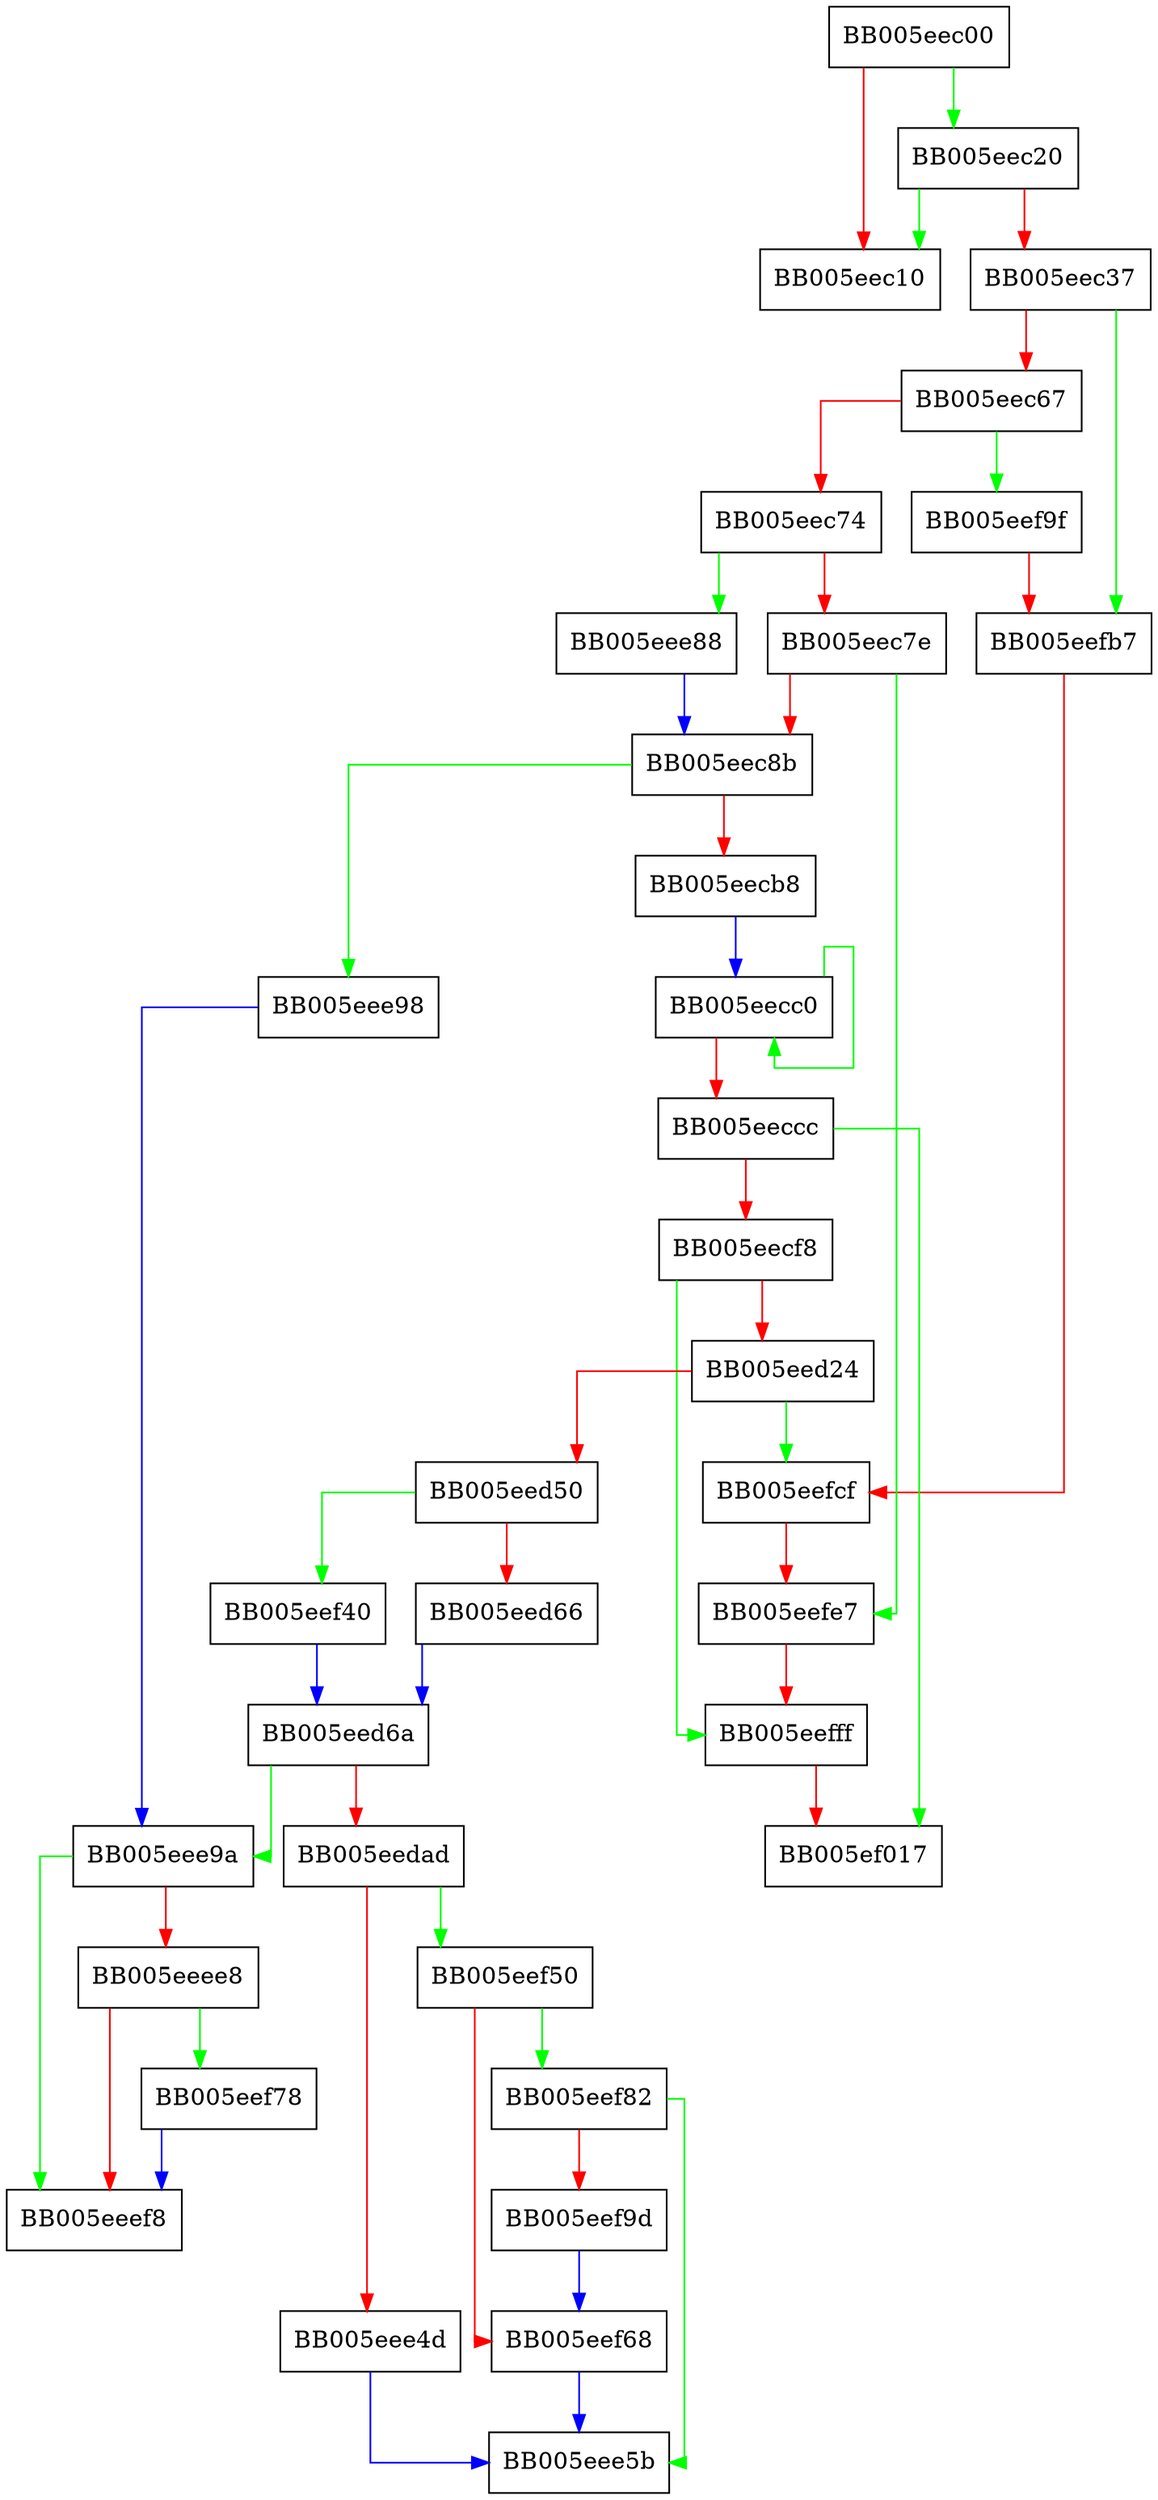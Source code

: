 digraph CRYPTO_secure_malloc_init {
  node [shape="box"];
  graph [splines=ortho];
  BB005eec00 -> BB005eec20 [color="green"];
  BB005eec00 -> BB005eec10 [color="red"];
  BB005eec20 -> BB005eec10 [color="green"];
  BB005eec20 -> BB005eec37 [color="red"];
  BB005eec37 -> BB005eefb7 [color="green"];
  BB005eec37 -> BB005eec67 [color="red"];
  BB005eec67 -> BB005eef9f [color="green"];
  BB005eec67 -> BB005eec74 [color="red"];
  BB005eec74 -> BB005eee88 [color="green"];
  BB005eec74 -> BB005eec7e [color="red"];
  BB005eec7e -> BB005eefe7 [color="green"];
  BB005eec7e -> BB005eec8b [color="red"];
  BB005eec8b -> BB005eee98 [color="green"];
  BB005eec8b -> BB005eecb8 [color="red"];
  BB005eecb8 -> BB005eecc0 [color="blue"];
  BB005eecc0 -> BB005eecc0 [color="green"];
  BB005eecc0 -> BB005eeccc [color="red"];
  BB005eeccc -> BB005ef017 [color="green"];
  BB005eeccc -> BB005eecf8 [color="red"];
  BB005eecf8 -> BB005eefff [color="green"];
  BB005eecf8 -> BB005eed24 [color="red"];
  BB005eed24 -> BB005eefcf [color="green"];
  BB005eed24 -> BB005eed50 [color="red"];
  BB005eed50 -> BB005eef40 [color="green"];
  BB005eed50 -> BB005eed66 [color="red"];
  BB005eed66 -> BB005eed6a [color="blue"];
  BB005eed6a -> BB005eee9a [color="green"];
  BB005eed6a -> BB005eedad [color="red"];
  BB005eedad -> BB005eef50 [color="green"];
  BB005eedad -> BB005eee4d [color="red"];
  BB005eee4d -> BB005eee5b [color="blue"];
  BB005eee88 -> BB005eec8b [color="blue"];
  BB005eee98 -> BB005eee9a [color="blue"];
  BB005eee9a -> BB005eeef8 [color="green"];
  BB005eee9a -> BB005eeee8 [color="red"];
  BB005eeee8 -> BB005eef78 [color="green"];
  BB005eeee8 -> BB005eeef8 [color="red"];
  BB005eef40 -> BB005eed6a [color="blue"];
  BB005eef50 -> BB005eef82 [color="green"];
  BB005eef50 -> BB005eef68 [color="red"];
  BB005eef68 -> BB005eee5b [color="blue"];
  BB005eef78 -> BB005eeef8 [color="blue"];
  BB005eef82 -> BB005eee5b [color="green"];
  BB005eef82 -> BB005eef9d [color="red"];
  BB005eef9d -> BB005eef68 [color="blue"];
  BB005eef9f -> BB005eefb7 [color="red"];
  BB005eefb7 -> BB005eefcf [color="red"];
  BB005eefcf -> BB005eefe7 [color="red"];
  BB005eefe7 -> BB005eefff [color="red"];
  BB005eefff -> BB005ef017 [color="red"];
}